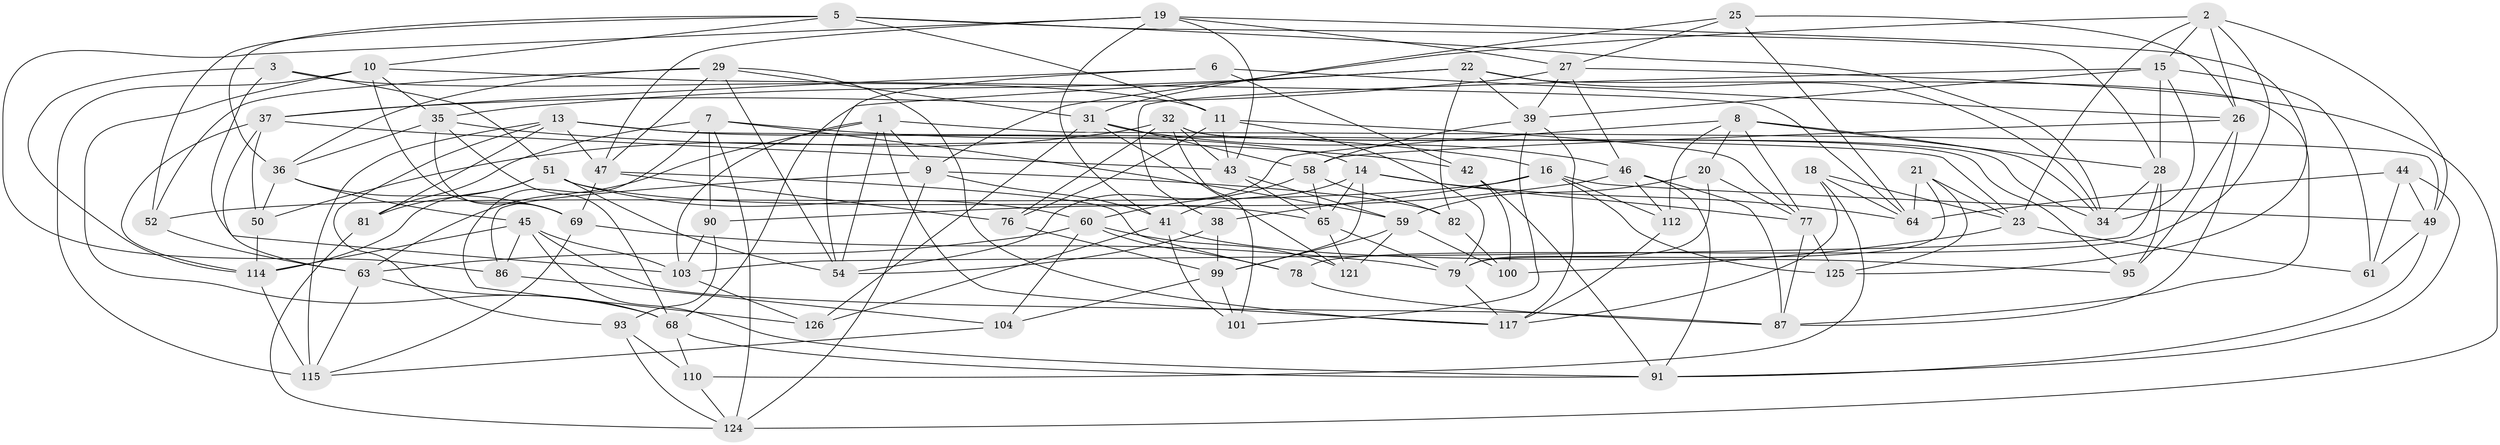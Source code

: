 // Generated by graph-tools (version 1.1) at 2025/24/03/03/25 07:24:26]
// undirected, 80 vertices, 212 edges
graph export_dot {
graph [start="1"]
  node [color=gray90,style=filled];
  1 [super="+4"];
  2 [super="+62"];
  3;
  5 [super="+24"];
  6;
  7 [super="+89"];
  8 [super="+71"];
  9 [super="+12"];
  10 [super="+33"];
  11 [super="+128"];
  13 [super="+17"];
  14 [super="+108"];
  15 [super="+97"];
  16 [super="+131"];
  18;
  19 [super="+113"];
  20;
  21;
  22 [super="+53"];
  23 [super="+40"];
  25;
  26 [super="+111"];
  27 [super="+56"];
  28 [super="+57"];
  29 [super="+30"];
  31 [super="+130"];
  32 [super="+107"];
  34 [super="+48"];
  35 [super="+92"];
  36 [super="+74"];
  37 [super="+73"];
  38;
  39 [super="+70"];
  41 [super="+72"];
  42;
  43 [super="+118"];
  44;
  45 [super="+88"];
  46 [super="+67"];
  47 [super="+120"];
  49 [super="+66"];
  50;
  51 [super="+75"];
  52;
  54 [super="+55"];
  58 [super="+85"];
  59 [super="+80"];
  60 [super="+83"];
  61;
  63 [super="+129"];
  64 [super="+102"];
  65 [super="+106"];
  68 [super="+123"];
  69 [super="+109"];
  76;
  77 [super="+84"];
  78;
  79 [super="+94"];
  81;
  82;
  86;
  87 [super="+98"];
  90;
  91 [super="+96"];
  93;
  95;
  99 [super="+105"];
  100;
  101;
  103 [super="+116"];
  104;
  110;
  112;
  114 [super="+119"];
  115 [super="+132"];
  117 [super="+122"];
  121;
  124 [super="+127"];
  125;
  126;
  1 -- 63;
  1 -- 117;
  1 -- 49;
  1 -- 54;
  1 -- 103;
  1 -- 9;
  2 -- 9;
  2 -- 78;
  2 -- 49;
  2 -- 23;
  2 -- 26;
  2 -- 15;
  3 -- 103;
  3 -- 114;
  3 -- 51;
  3 -- 11;
  5 -- 52;
  5 -- 28;
  5 -- 34;
  5 -- 11;
  5 -- 36;
  5 -- 10;
  6 -- 37;
  6 -- 42;
  6 -- 26;
  6 -- 54;
  7 -- 59;
  7 -- 124;
  7 -- 90;
  7 -- 16;
  7 -- 81;
  7 -- 126;
  8 -- 112;
  8 -- 54;
  8 -- 34;
  8 -- 20;
  8 -- 28;
  8 -- 77;
  9 -- 124;
  9 -- 41;
  9 -- 82;
  9 -- 86;
  10 -- 69;
  10 -- 115;
  10 -- 68;
  10 -- 64;
  10 -- 35;
  11 -- 79;
  11 -- 43;
  11 -- 76;
  11 -- 77;
  13 -- 93;
  13 -- 81;
  13 -- 115;
  13 -- 47;
  13 -- 23;
  13 -- 14;
  14 -- 41;
  14 -- 77;
  14 -- 99;
  14 -- 64;
  14 -- 65;
  15 -- 61;
  15 -- 38;
  15 -- 28;
  15 -- 34;
  15 -- 39;
  16 -- 38;
  16 -- 52;
  16 -- 112;
  16 -- 49;
  16 -- 125;
  18 -- 64;
  18 -- 23;
  18 -- 117;
  18 -- 110;
  19 -- 86;
  19 -- 125;
  19 -- 41;
  19 -- 47;
  19 -- 27;
  19 -- 43;
  20 -- 59;
  20 -- 79;
  20 -- 77;
  21 -- 79;
  21 -- 125;
  21 -- 23;
  21 -- 64;
  22 -- 87;
  22 -- 82;
  22 -- 68;
  22 -- 34;
  22 -- 35;
  22 -- 39;
  23 -- 61;
  23 -- 100;
  25 -- 26;
  25 -- 31;
  25 -- 64;
  25 -- 27;
  26 -- 95;
  26 -- 58;
  26 -- 87;
  27 -- 37;
  27 -- 46;
  27 -- 124;
  27 -- 39;
  28 -- 95;
  28 -- 34;
  28 -- 103;
  29 -- 52;
  29 -- 47;
  29 -- 36;
  29 -- 54;
  29 -- 117;
  29 -- 31;
  31 -- 126;
  31 -- 121;
  31 -- 58;
  31 -- 46;
  32 -- 101;
  32 -- 76;
  32 -- 50;
  32 -- 34;
  32 -- 95;
  32 -- 43;
  35 -- 36;
  35 -- 42;
  35 -- 68;
  35 -- 69;
  36 -- 50;
  36 -- 69;
  36 -- 45;
  37 -- 63;
  37 -- 50;
  37 -- 43;
  37 -- 114;
  38 -- 99;
  38 -- 54;
  39 -- 101;
  39 -- 117;
  39 -- 58;
  41 -- 101;
  41 -- 126;
  41 -- 95;
  42 -- 100;
  42 -- 91;
  43 -- 65;
  43 -- 59;
  44 -- 61;
  44 -- 64;
  44 -- 49;
  44 -- 91;
  45 -- 86;
  45 -- 103;
  45 -- 114;
  45 -- 91;
  45 -- 87;
  46 -- 112;
  46 -- 90;
  46 -- 87;
  46 -- 91;
  47 -- 78;
  47 -- 76;
  47 -- 69;
  49 -- 91;
  49 -- 61;
  50 -- 114;
  51 -- 60;
  51 -- 114;
  51 -- 81;
  51 -- 54;
  51 -- 65;
  52 -- 63;
  58 -- 82;
  58 -- 60;
  58 -- 65;
  59 -- 121;
  59 -- 99;
  59 -- 100;
  60 -- 104;
  60 -- 121;
  60 -- 78;
  60 -- 63;
  63 -- 115;
  63 -- 68;
  65 -- 79;
  65 -- 121;
  68 -- 91;
  68 -- 110;
  69 -- 79;
  69 -- 115;
  76 -- 99;
  77 -- 125;
  77 -- 87;
  78 -- 87;
  79 -- 117;
  81 -- 124;
  82 -- 100;
  86 -- 104;
  90 -- 93;
  90 -- 103;
  93 -- 110;
  93 -- 124;
  99 -- 101;
  99 -- 104;
  103 -- 126;
  104 -- 115;
  110 -- 124;
  112 -- 117;
  114 -- 115;
}
